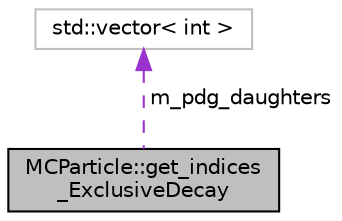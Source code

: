 digraph "MCParticle::get_indices_ExclusiveDecay"
{
 // LATEX_PDF_SIZE
  edge [fontname="Helvetica",fontsize="10",labelfontname="Helvetica",labelfontsize="10"];
  node [fontname="Helvetica",fontsize="10",shape=record];
  Node1 [label="MCParticle::get_indices\l_ExclusiveDecay",height=0.2,width=0.4,color="black", fillcolor="grey75", style="filled", fontcolor="black",tooltip="return a list of indices that correspond to a given MC decay. The list contains the index of the moth..."];
  Node2 -> Node1 [dir="back",color="darkorchid3",fontsize="10",style="dashed",label=" m_pdg_daughters" ,fontname="Helvetica"];
  Node2 [label="std::vector\< int \>",height=0.2,width=0.4,color="grey75", fillcolor="white", style="filled",tooltip=" "];
}
